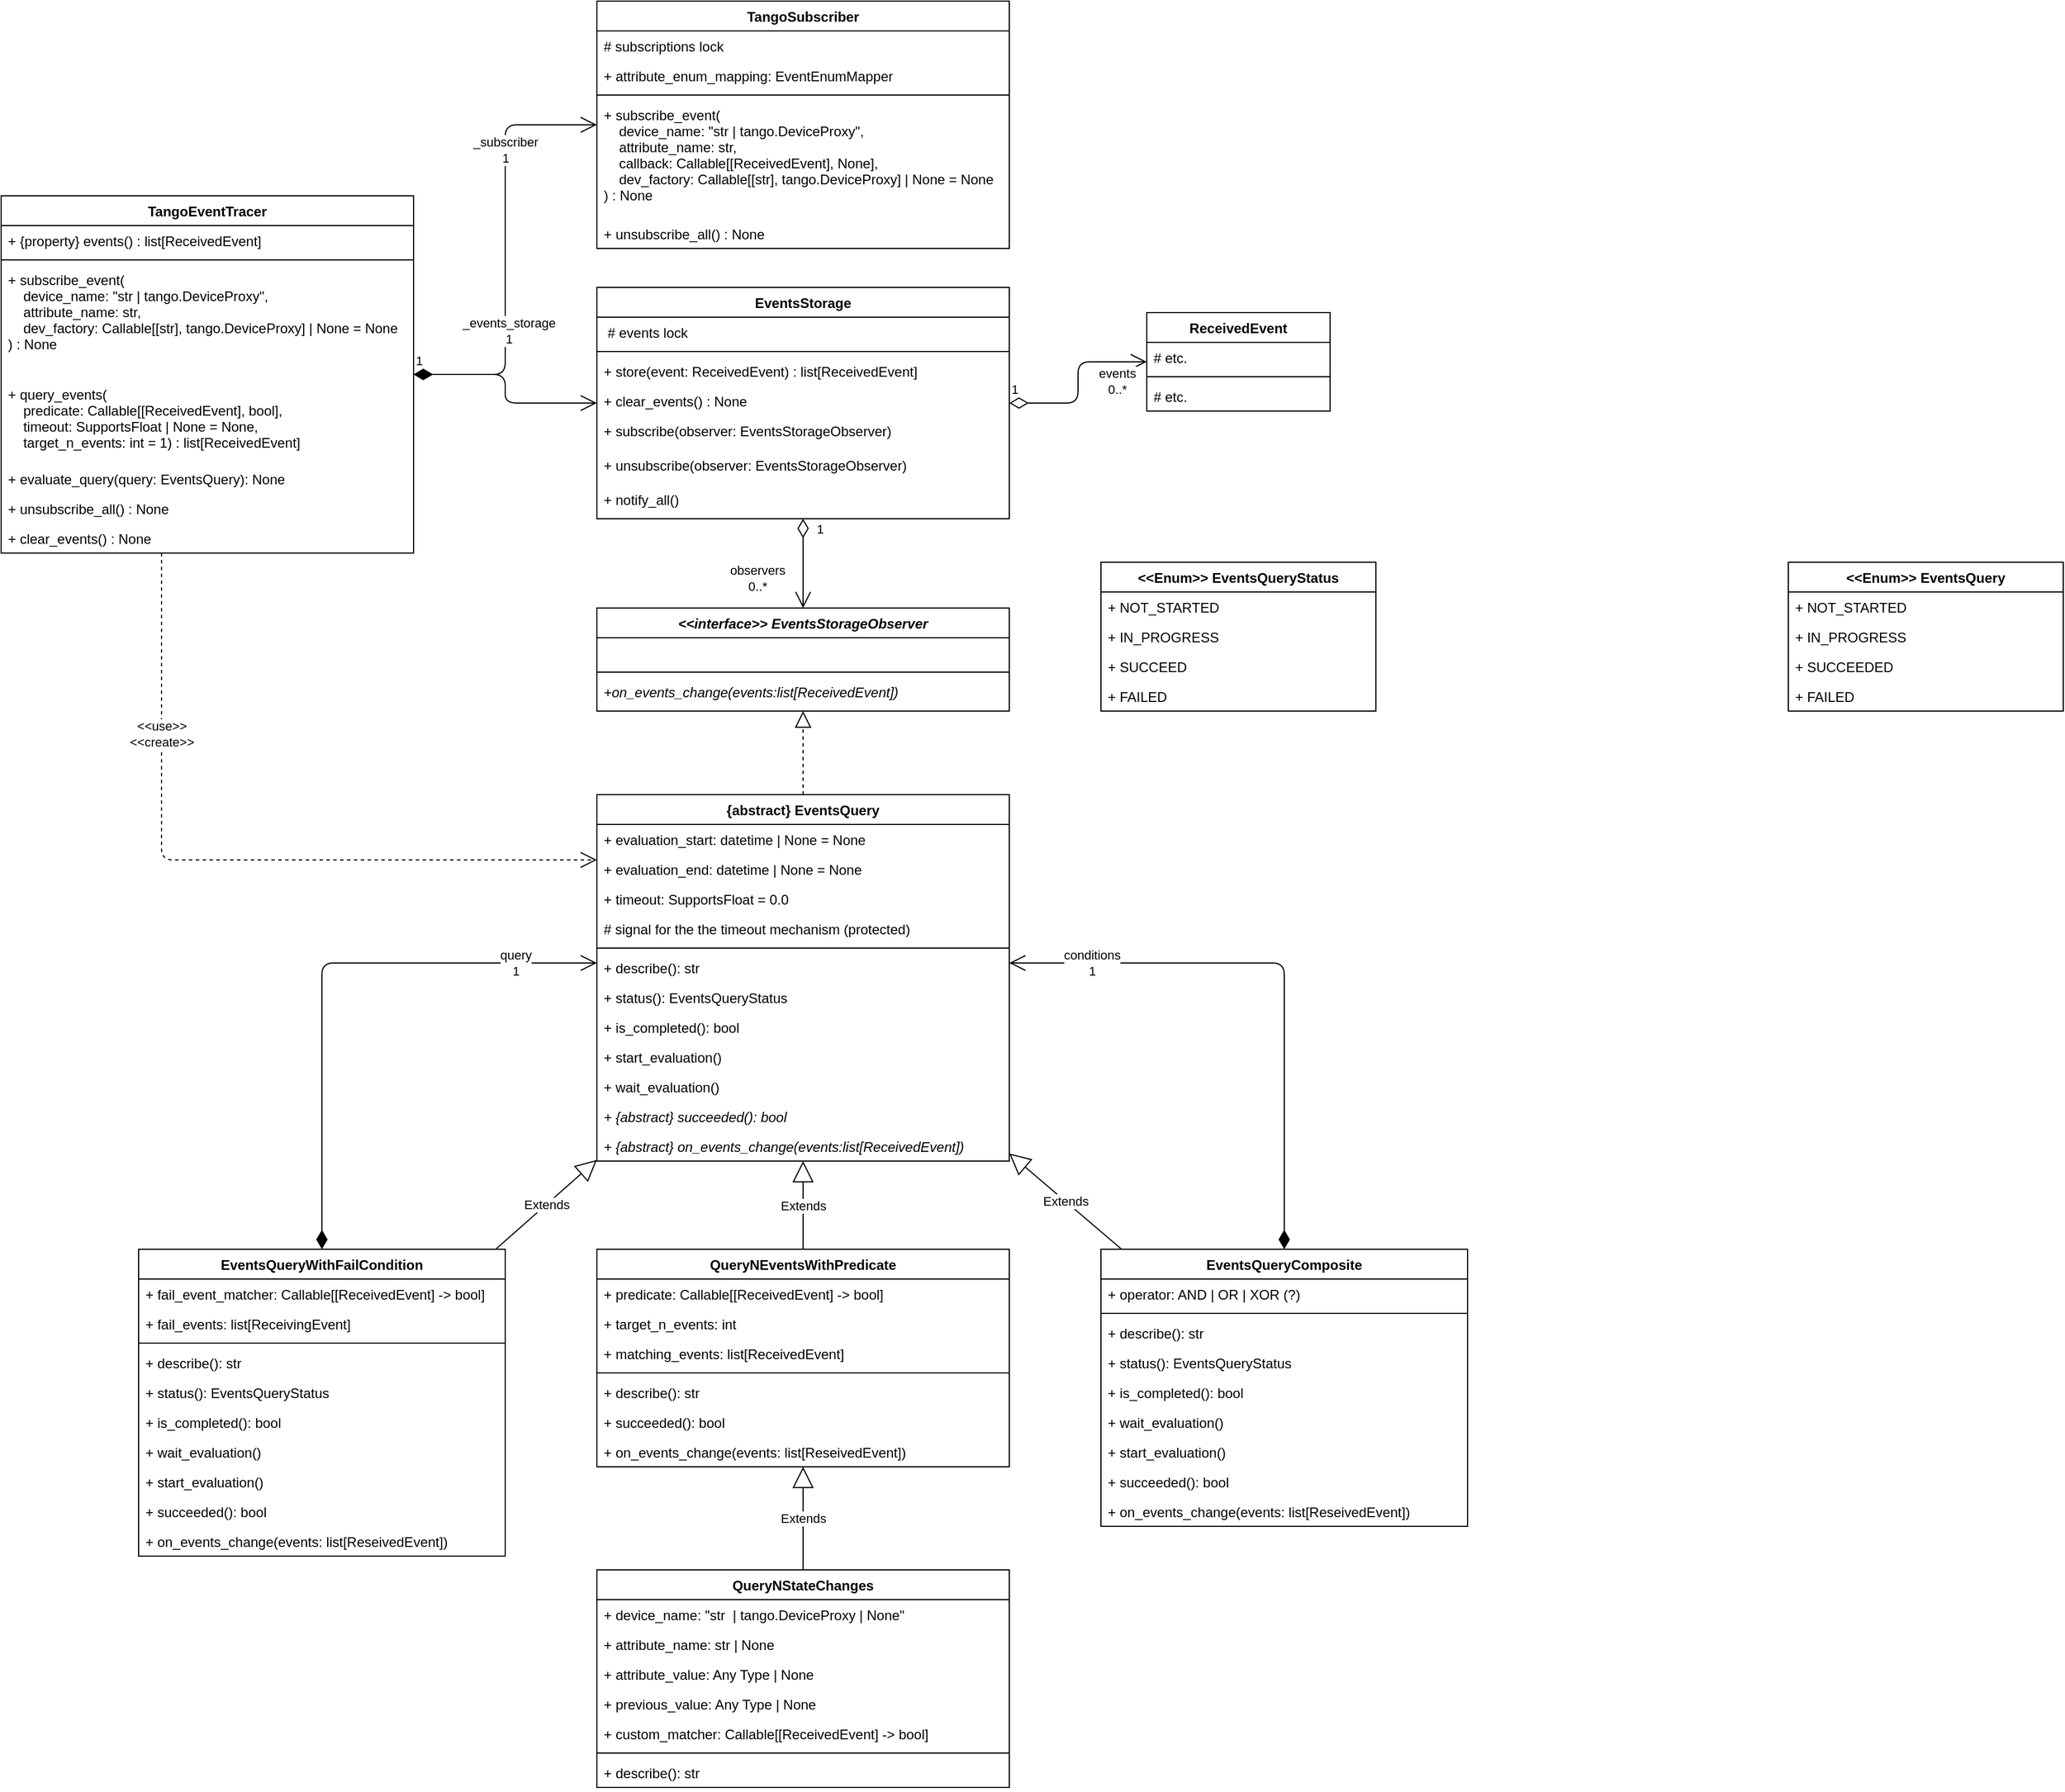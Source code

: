 <mxfile>
    <diagram id="-tlsUsrNYSEPifdIxLzE" name="Page-1">
        <mxGraphModel dx="1668" dy="815" grid="1" gridSize="10" guides="1" tooltips="1" connect="1" arrows="1" fold="1" page="1" pageScale="1" pageWidth="827" pageHeight="1169" math="0" shadow="0">
            <root>
                <mxCell id="0"/>
                <mxCell id="1" parent="0"/>
                <mxCell id="2" value="EventsStorage" style="swimlane;fontStyle=1;align=center;verticalAlign=top;childLayout=stackLayout;horizontal=1;startSize=26;horizontalStack=0;resizeParent=1;resizeParentMax=0;resizeLast=0;collapsible=1;marginBottom=0;" vertex="1" parent="1">
                    <mxGeometry x="40" y="360" width="360" height="202" as="geometry"/>
                </mxCell>
                <mxCell id="3" value=" # events lock" style="text;strokeColor=none;fillColor=none;align=left;verticalAlign=top;spacingLeft=4;spacingRight=4;overflow=hidden;rotatable=0;points=[[0,0.5],[1,0.5]];portConstraint=eastwest;" vertex="1" parent="2">
                    <mxGeometry y="26" width="360" height="26" as="geometry"/>
                </mxCell>
                <mxCell id="4" value="" style="line;strokeWidth=1;fillColor=none;align=left;verticalAlign=middle;spacingTop=-1;spacingLeft=3;spacingRight=3;rotatable=0;labelPosition=right;points=[];portConstraint=eastwest;strokeColor=inherit;" vertex="1" parent="2">
                    <mxGeometry y="52" width="360" height="8" as="geometry"/>
                </mxCell>
                <mxCell id="5" value="+ store(event: ReceivedEvent) : list[ReceivedEvent]" style="text;strokeColor=none;fillColor=none;align=left;verticalAlign=top;spacingLeft=4;spacingRight=4;overflow=hidden;rotatable=0;points=[[0,0.5],[1,0.5]];portConstraint=eastwest;" vertex="1" parent="2">
                    <mxGeometry y="60" width="360" height="26" as="geometry"/>
                </mxCell>
                <mxCell id="13" value="+ clear_events() : None" style="text;strokeColor=none;fillColor=none;align=left;verticalAlign=top;spacingLeft=4;spacingRight=4;overflow=hidden;rotatable=0;points=[[0,0.5],[1,0.5]];portConstraint=eastwest;" vertex="1" parent="2">
                    <mxGeometry y="86" width="360" height="26" as="geometry"/>
                </mxCell>
                <mxCell id="134" value="+ subscribe(observer: EventsStorageObserver)" style="text;strokeColor=none;fillColor=none;align=left;verticalAlign=top;spacingLeft=4;spacingRight=4;overflow=hidden;rotatable=0;points=[[0,0.5],[1,0.5]];portConstraint=eastwest;" vertex="1" parent="2">
                    <mxGeometry y="112" width="360" height="30" as="geometry"/>
                </mxCell>
                <mxCell id="136" value="+ unsubscribe(observer: EventsStorageObserver)" style="text;strokeColor=none;fillColor=none;align=left;verticalAlign=top;spacingLeft=4;spacingRight=4;overflow=hidden;rotatable=0;points=[[0,0.5],[1,0.5]];portConstraint=eastwest;" vertex="1" parent="2">
                    <mxGeometry y="142" width="360" height="30" as="geometry"/>
                </mxCell>
                <mxCell id="135" value="+ notify_all()" style="text;strokeColor=none;fillColor=none;align=left;verticalAlign=top;spacingLeft=4;spacingRight=4;overflow=hidden;rotatable=0;points=[[0,0.5],[1,0.5]];portConstraint=eastwest;" vertex="1" parent="2">
                    <mxGeometry y="172" width="360" height="30" as="geometry"/>
                </mxCell>
                <mxCell id="6" value="ReceivedEvent" style="swimlane;fontStyle=1;align=center;verticalAlign=top;childLayout=stackLayout;horizontal=1;startSize=26;horizontalStack=0;resizeParent=1;resizeParentMax=0;resizeLast=0;collapsible=1;marginBottom=0;" vertex="1" parent="1">
                    <mxGeometry x="520" y="382" width="160" height="86" as="geometry"/>
                </mxCell>
                <mxCell id="7" value="# etc." style="text;strokeColor=none;fillColor=none;align=left;verticalAlign=top;spacingLeft=4;spacingRight=4;overflow=hidden;rotatable=0;points=[[0,0.5],[1,0.5]];portConstraint=eastwest;" vertex="1" parent="6">
                    <mxGeometry y="26" width="160" height="26" as="geometry"/>
                </mxCell>
                <mxCell id="8" value="" style="line;strokeWidth=1;fillColor=none;align=left;verticalAlign=middle;spacingTop=-1;spacingLeft=3;spacingRight=3;rotatable=0;labelPosition=right;points=[];portConstraint=eastwest;strokeColor=inherit;" vertex="1" parent="6">
                    <mxGeometry y="52" width="160" height="8" as="geometry"/>
                </mxCell>
                <mxCell id="9" value="# etc." style="text;strokeColor=none;fillColor=none;align=left;verticalAlign=top;spacingLeft=4;spacingRight=4;overflow=hidden;rotatable=0;points=[[0,0.5],[1,0.5]];portConstraint=eastwest;" vertex="1" parent="6">
                    <mxGeometry y="60" width="160" height="26" as="geometry"/>
                </mxCell>
                <mxCell id="10" value="1" style="endArrow=open;html=1;endSize=12;startArrow=diamondThin;startSize=14;startFill=0;edgeStyle=orthogonalEdgeStyle;align=left;verticalAlign=bottom;" edge="1" parent="1" source="2" target="6">
                    <mxGeometry x="-1" y="3" relative="1" as="geometry">
                        <mxPoint x="310" y="380" as="sourcePoint"/>
                        <mxPoint x="470" y="380" as="targetPoint"/>
                    </mxGeometry>
                </mxCell>
                <mxCell id="11" value="events&lt;br&gt;0..*" style="edgeLabel;html=1;align=center;verticalAlign=middle;resizable=0;points=[];" vertex="1" connectable="0" parent="10">
                    <mxGeometry x="0.667" relative="1" as="geometry">
                        <mxPoint y="17" as="offset"/>
                    </mxGeometry>
                </mxCell>
                <mxCell id="14" value="TangoSubscriber" style="swimlane;fontStyle=1;align=center;verticalAlign=top;childLayout=stackLayout;horizontal=1;startSize=26;horizontalStack=0;resizeParent=1;resizeParentMax=0;resizeLast=0;collapsible=1;marginBottom=0;" vertex="1" parent="1">
                    <mxGeometry x="40" y="110" width="360" height="216" as="geometry"/>
                </mxCell>
                <mxCell id="15" value="# subscriptions lock" style="text;strokeColor=none;fillColor=none;align=left;verticalAlign=top;spacingLeft=4;spacingRight=4;overflow=hidden;rotatable=0;points=[[0,0.5],[1,0.5]];portConstraint=eastwest;" vertex="1" parent="14">
                    <mxGeometry y="26" width="360" height="26" as="geometry"/>
                </mxCell>
                <mxCell id="20" value="+ attribute_enum_mapping: EventEnumMapper" style="text;strokeColor=none;fillColor=none;align=left;verticalAlign=top;spacingLeft=4;spacingRight=4;overflow=hidden;rotatable=0;points=[[0,0.5],[1,0.5]];portConstraint=eastwest;" vertex="1" parent="14">
                    <mxGeometry y="52" width="360" height="26" as="geometry"/>
                </mxCell>
                <mxCell id="16" value="" style="line;strokeWidth=1;fillColor=none;align=left;verticalAlign=middle;spacingTop=-1;spacingLeft=3;spacingRight=3;rotatable=0;labelPosition=right;points=[];portConstraint=eastwest;strokeColor=inherit;" vertex="1" parent="14">
                    <mxGeometry y="78" width="360" height="8" as="geometry"/>
                </mxCell>
                <mxCell id="17" value="+ subscribe_event(&#10;    device_name: &quot;str | tango.DeviceProxy&quot;,&#10;    attribute_name: str, &#10;    callback: Callable[[ReceivedEvent], None], &#10;    dev_factory: Callable[[str], tango.DeviceProxy] | None = None&#10;) : None" style="text;strokeColor=none;fillColor=none;align=left;verticalAlign=top;spacingLeft=4;spacingRight=4;overflow=hidden;rotatable=0;points=[[0,0.5],[1,0.5]];portConstraint=eastwest;" vertex="1" parent="14">
                    <mxGeometry y="86" width="360" height="104" as="geometry"/>
                </mxCell>
                <mxCell id="18" value="+ unsubscribe_all() : None" style="text;strokeColor=none;fillColor=none;align=left;verticalAlign=top;spacingLeft=4;spacingRight=4;overflow=hidden;rotatable=0;points=[[0,0.5],[1,0.5]];portConstraint=eastwest;" vertex="1" parent="14">
                    <mxGeometry y="190" width="360" height="26" as="geometry"/>
                </mxCell>
                <mxCell id="21" value="TangoEventTracer" style="swimlane;fontStyle=1;align=center;verticalAlign=top;childLayout=stackLayout;horizontal=1;startSize=26;horizontalStack=0;resizeParent=1;resizeParentMax=0;resizeLast=0;collapsible=1;marginBottom=0;" vertex="1" parent="1">
                    <mxGeometry x="-480" y="280" width="360" height="312" as="geometry"/>
                </mxCell>
                <mxCell id="22" value="+ {property} events() : list[ReceivedEvent]" style="text;strokeColor=none;fillColor=none;align=left;verticalAlign=top;spacingLeft=4;spacingRight=4;overflow=hidden;rotatable=0;points=[[0,0.5],[1,0.5]];portConstraint=eastwest;" vertex="1" parent="21">
                    <mxGeometry y="26" width="360" height="26" as="geometry"/>
                </mxCell>
                <mxCell id="23" value="" style="line;strokeWidth=1;fillColor=none;align=left;verticalAlign=middle;spacingTop=-1;spacingLeft=3;spacingRight=3;rotatable=0;labelPosition=right;points=[];portConstraint=eastwest;strokeColor=inherit;" vertex="1" parent="21">
                    <mxGeometry y="52" width="360" height="8" as="geometry"/>
                </mxCell>
                <mxCell id="24" value="+ subscribe_event(&#10;    device_name: &quot;str | tango.DeviceProxy&quot;, &#10;    attribute_name: str,&#10;    dev_factory: Callable[[str], tango.DeviceProxy] | None = None&#10;) : None" style="text;strokeColor=none;fillColor=none;align=left;verticalAlign=top;spacingLeft=4;spacingRight=4;overflow=hidden;rotatable=0;points=[[0,0.5],[1,0.5]];portConstraint=eastwest;" vertex="1" parent="21">
                    <mxGeometry y="60" width="360" height="100" as="geometry"/>
                </mxCell>
                <mxCell id="33" value="+ query_events(&#10;    predicate: Callable[[ReceivedEvent], bool],&#10;    timeout: SupportsFloat | None = None,&#10;    target_n_events: int = 1) : list[ReceivedEvent]" style="text;strokeColor=none;fillColor=none;align=left;verticalAlign=top;spacingLeft=4;spacingRight=4;overflow=hidden;rotatable=0;points=[[0,0.5],[1,0.5]];portConstraint=eastwest;" vertex="1" parent="21">
                    <mxGeometry y="160" width="360" height="74" as="geometry"/>
                </mxCell>
                <mxCell id="35" value="+ evaluate_query(query: EventsQuery): None" style="text;strokeColor=none;fillColor=none;align=left;verticalAlign=top;spacingLeft=4;spacingRight=4;overflow=hidden;rotatable=0;points=[[0,0.5],[1,0.5]];portConstraint=eastwest;" vertex="1" parent="21">
                    <mxGeometry y="234" width="360" height="26" as="geometry"/>
                </mxCell>
                <mxCell id="32" value="+ unsubscribe_all() : None" style="text;strokeColor=none;fillColor=none;align=left;verticalAlign=top;spacingLeft=4;spacingRight=4;overflow=hidden;rotatable=0;points=[[0,0.5],[1,0.5]];portConstraint=eastwest;" vertex="1" parent="21">
                    <mxGeometry y="260" width="360" height="26" as="geometry"/>
                </mxCell>
                <mxCell id="34" value="+ clear_events() : None" style="text;strokeColor=none;fillColor=none;align=left;verticalAlign=top;spacingLeft=4;spacingRight=4;overflow=hidden;rotatable=0;points=[[0,0.5],[1,0.5]];portConstraint=eastwest;" vertex="1" parent="21">
                    <mxGeometry y="286" width="360" height="26" as="geometry"/>
                </mxCell>
                <mxCell id="28" value="1" style="endArrow=open;html=1;endSize=12;startArrow=diamondThin;startSize=14;startFill=1;edgeStyle=orthogonalEdgeStyle;align=left;verticalAlign=bottom;" edge="1" parent="1" source="21" target="14">
                    <mxGeometry x="-1" y="3" relative="1" as="geometry">
                        <mxPoint x="-70" y="390" as="sourcePoint"/>
                        <mxPoint x="90" y="390" as="targetPoint"/>
                    </mxGeometry>
                </mxCell>
                <mxCell id="30" value="_subscriber&lt;br&gt;1" style="edgeLabel;html=1;align=center;verticalAlign=middle;resizable=0;points=[];" vertex="1" connectable="0" parent="28">
                    <mxGeometry x="0.815" y="-4" relative="1" as="geometry">
                        <mxPoint x="-45" y="18" as="offset"/>
                    </mxGeometry>
                </mxCell>
                <mxCell id="29" value="1" style="endArrow=open;html=1;endSize=12;startArrow=diamondThin;startSize=14;startFill=1;edgeStyle=orthogonalEdgeStyle;align=left;verticalAlign=bottom;" edge="1" parent="1" source="21" target="2">
                    <mxGeometry x="-1" y="3" relative="1" as="geometry">
                        <mxPoint x="-110" y="333.0" as="sourcePoint"/>
                        <mxPoint x="50" y="228.043" as="targetPoint"/>
                    </mxGeometry>
                </mxCell>
                <mxCell id="31" value="_events_storage&lt;br&gt;1" style="edgeLabel;html=1;align=center;verticalAlign=middle;resizable=0;points=[];" vertex="1" connectable="0" parent="1">
                    <mxGeometry x="-9.997" y="250.043" as="geometry">
                        <mxPoint x="-27" y="148" as="offset"/>
                    </mxGeometry>
                </mxCell>
                <mxCell id="36" value="{abstract} EventsQuery" style="swimlane;fontStyle=1;align=center;verticalAlign=top;childLayout=stackLayout;horizontal=1;startSize=26;horizontalStack=0;resizeParent=1;resizeParentMax=0;resizeLast=0;collapsible=1;marginBottom=0;" vertex="1" parent="1">
                    <mxGeometry x="40" y="803" width="360" height="320" as="geometry"/>
                </mxCell>
                <mxCell id="78" value="+ evaluation_start: datetime | None = None" style="text;strokeColor=none;fillColor=none;align=left;verticalAlign=top;spacingLeft=4;spacingRight=4;overflow=hidden;rotatable=0;points=[[0,0.5],[1,0.5]];portConstraint=eastwest;" vertex="1" parent="36">
                    <mxGeometry y="26" width="360" height="26" as="geometry"/>
                </mxCell>
                <mxCell id="79" value="+ evaluation_end: datetime | None = None" style="text;strokeColor=none;fillColor=none;align=left;verticalAlign=top;spacingLeft=4;spacingRight=4;overflow=hidden;rotatable=0;points=[[0,0.5],[1,0.5]];portConstraint=eastwest;" vertex="1" parent="36">
                    <mxGeometry y="52" width="360" height="26" as="geometry"/>
                </mxCell>
                <mxCell id="80" value="+ timeout: SupportsFloat = 0.0" style="text;strokeColor=none;fillColor=none;align=left;verticalAlign=top;spacingLeft=4;spacingRight=4;overflow=hidden;rotatable=0;points=[[0,0.5],[1,0.5]];portConstraint=eastwest;" vertex="1" parent="36">
                    <mxGeometry y="78" width="360" height="26" as="geometry"/>
                </mxCell>
                <mxCell id="122" value="# signal for the the timeout mechanism (protected) " style="text;strokeColor=none;fillColor=none;align=left;verticalAlign=top;spacingLeft=4;spacingRight=4;overflow=hidden;rotatable=0;points=[[0,0.5],[1,0.5]];portConstraint=eastwest;" vertex="1" parent="36">
                    <mxGeometry y="104" width="360" height="26" as="geometry"/>
                </mxCell>
                <mxCell id="38" value="" style="line;strokeWidth=1;fillColor=none;align=left;verticalAlign=middle;spacingTop=-1;spacingLeft=3;spacingRight=3;rotatable=0;labelPosition=right;points=[];portConstraint=eastwest;strokeColor=inherit;" vertex="1" parent="36">
                    <mxGeometry y="130" width="360" height="8" as="geometry"/>
                </mxCell>
                <mxCell id="41" value="+ describe(): str" style="text;strokeColor=none;fillColor=none;align=left;verticalAlign=top;spacingLeft=4;spacingRight=4;overflow=hidden;rotatable=0;points=[[0,0.5],[1,0.5]];portConstraint=eastwest;fontStyle=0" vertex="1" parent="36">
                    <mxGeometry y="138" width="360" height="26" as="geometry"/>
                </mxCell>
                <mxCell id="45" value="+ status(): EventsQueryStatus" style="text;strokeColor=none;fillColor=none;align=left;verticalAlign=top;spacingLeft=4;spacingRight=4;overflow=hidden;rotatable=0;points=[[0,0.5],[1,0.5]];portConstraint=eastwest;fontStyle=0" vertex="1" parent="36">
                    <mxGeometry y="164" width="360" height="26" as="geometry"/>
                </mxCell>
                <mxCell id="124" value="+ is_completed(): bool" style="text;strokeColor=none;fillColor=none;align=left;verticalAlign=top;spacingLeft=4;spacingRight=4;overflow=hidden;rotatable=0;points=[[0,0.5],[1,0.5]];portConstraint=eastwest;fontStyle=0" vertex="1" parent="36">
                    <mxGeometry y="190" width="360" height="26" as="geometry"/>
                </mxCell>
                <mxCell id="51" value="+ start_evaluation()" style="text;strokeColor=none;fillColor=none;align=left;verticalAlign=top;spacingLeft=4;spacingRight=4;overflow=hidden;rotatable=0;points=[[0,0.5],[1,0.5]];portConstraint=eastwest;fontStyle=0" vertex="1" parent="36">
                    <mxGeometry y="216" width="360" height="26" as="geometry"/>
                </mxCell>
                <mxCell id="121" value="+ wait_evaluation()" style="text;strokeColor=none;fillColor=none;align=left;verticalAlign=top;spacingLeft=4;spacingRight=4;overflow=hidden;rotatable=0;points=[[0,0.5],[1,0.5]];portConstraint=eastwest;fontStyle=0" vertex="1" parent="36">
                    <mxGeometry y="242" width="360" height="26" as="geometry"/>
                </mxCell>
                <mxCell id="39" value="+ {abstract} succeeded(): bool" style="text;strokeColor=none;fillColor=none;align=left;verticalAlign=top;spacingLeft=4;spacingRight=4;overflow=hidden;rotatable=0;points=[[0,0.5],[1,0.5]];portConstraint=eastwest;fontStyle=2" vertex="1" parent="36">
                    <mxGeometry y="268" width="360" height="26" as="geometry"/>
                </mxCell>
                <mxCell id="156" value="+ {abstract} on_events_change(events:list[ReceivedEvent])" style="text;strokeColor=none;fillColor=none;align=left;verticalAlign=top;spacingLeft=4;spacingRight=4;overflow=hidden;rotatable=0;points=[[0,0.5],[1,0.5]];portConstraint=eastwest;fontStyle=2" vertex="1" parent="36">
                    <mxGeometry y="294" width="360" height="26" as="geometry"/>
                </mxCell>
                <mxCell id="52" value="&lt;&lt;Enum&gt;&gt; EventsQuery" style="swimlane;fontStyle=1;align=center;verticalAlign=top;childLayout=stackLayout;horizontal=1;startSize=26;horizontalStack=0;resizeParent=1;resizeParentMax=0;resizeLast=0;collapsible=1;marginBottom=0;" vertex="1" parent="1">
                    <mxGeometry x="1080" y="600" width="240" height="130" as="geometry"/>
                </mxCell>
                <mxCell id="56" value="+ NOT_STARTED" style="text;strokeColor=none;fillColor=none;align=left;verticalAlign=top;spacingLeft=4;spacingRight=4;overflow=hidden;rotatable=0;points=[[0,0.5],[1,0.5]];portConstraint=eastwest;" vertex="1" parent="52">
                    <mxGeometry y="26" width="240" height="26" as="geometry"/>
                </mxCell>
                <mxCell id="53" value="+ IN_PROGRESS" style="text;strokeColor=none;fillColor=none;align=left;verticalAlign=top;spacingLeft=4;spacingRight=4;overflow=hidden;rotatable=0;points=[[0,0.5],[1,0.5]];portConstraint=eastwest;" vertex="1" parent="52">
                    <mxGeometry y="52" width="240" height="26" as="geometry"/>
                </mxCell>
                <mxCell id="57" value="+ SUCCEEDED" style="text;strokeColor=none;fillColor=none;align=left;verticalAlign=top;spacingLeft=4;spacingRight=4;overflow=hidden;rotatable=0;points=[[0,0.5],[1,0.5]];portConstraint=eastwest;" vertex="1" parent="52">
                    <mxGeometry y="78" width="240" height="26" as="geometry"/>
                </mxCell>
                <mxCell id="58" value="+ FAILED" style="text;strokeColor=none;fillColor=none;align=left;verticalAlign=top;spacingLeft=4;spacingRight=4;overflow=hidden;rotatable=0;points=[[0,0.5],[1,0.5]];portConstraint=eastwest;" vertex="1" parent="52">
                    <mxGeometry y="104" width="240" height="26" as="geometry"/>
                </mxCell>
                <mxCell id="62" value="EventsQueryWithFailCondition" style="swimlane;fontStyle=1;align=center;verticalAlign=top;childLayout=stackLayout;horizontal=1;startSize=26;horizontalStack=0;resizeParent=1;resizeParentMax=0;resizeLast=0;collapsible=1;marginBottom=0;" vertex="1" parent="1">
                    <mxGeometry x="-360" y="1200" width="320" height="268" as="geometry"/>
                </mxCell>
                <mxCell id="63" value="+ fail_event_matcher: Callable[[ReceivedEvent] -&gt; bool]" style="text;strokeColor=none;fillColor=none;align=left;verticalAlign=top;spacingLeft=4;spacingRight=4;overflow=hidden;rotatable=0;points=[[0,0.5],[1,0.5]];portConstraint=eastwest;" vertex="1" parent="62">
                    <mxGeometry y="26" width="320" height="26" as="geometry"/>
                </mxCell>
                <mxCell id="93" value="+ fail_events: list[ReceivingEvent]" style="text;strokeColor=none;fillColor=none;align=left;verticalAlign=top;spacingLeft=4;spacingRight=4;overflow=hidden;rotatable=0;points=[[0,0.5],[1,0.5]];portConstraint=eastwest;" vertex="1" parent="62">
                    <mxGeometry y="52" width="320" height="26" as="geometry"/>
                </mxCell>
                <mxCell id="67" value="" style="line;strokeWidth=1;fillColor=none;align=left;verticalAlign=middle;spacingTop=-1;spacingLeft=3;spacingRight=3;rotatable=0;labelPosition=right;points=[];portConstraint=eastwest;strokeColor=inherit;" vertex="1" parent="62">
                    <mxGeometry y="78" width="320" height="8" as="geometry"/>
                </mxCell>
                <mxCell id="175" value="+ describe(): str" style="text;strokeColor=none;fillColor=none;align=left;verticalAlign=top;spacingLeft=4;spacingRight=4;overflow=hidden;rotatable=0;points=[[0,0.5],[1,0.5]];portConstraint=eastwest;fontStyle=0" vertex="1" parent="62">
                    <mxGeometry y="86" width="320" height="26" as="geometry"/>
                </mxCell>
                <mxCell id="176" value="+ status(): EventsQueryStatus" style="text;strokeColor=none;fillColor=none;align=left;verticalAlign=top;spacingLeft=4;spacingRight=4;overflow=hidden;rotatable=0;points=[[0,0.5],[1,0.5]];portConstraint=eastwest;fontStyle=0" vertex="1" parent="62">
                    <mxGeometry y="112" width="320" height="26" as="geometry"/>
                </mxCell>
                <mxCell id="177" value="+ is_completed(): bool" style="text;strokeColor=none;fillColor=none;align=left;verticalAlign=top;spacingLeft=4;spacingRight=4;overflow=hidden;rotatable=0;points=[[0,0.5],[1,0.5]];portConstraint=eastwest;fontStyle=0" vertex="1" parent="62">
                    <mxGeometry y="138" width="320" height="26" as="geometry"/>
                </mxCell>
                <mxCell id="179" value="+ wait_evaluation()" style="text;strokeColor=none;fillColor=none;align=left;verticalAlign=top;spacingLeft=4;spacingRight=4;overflow=hidden;rotatable=0;points=[[0,0.5],[1,0.5]];portConstraint=eastwest;fontStyle=0" vertex="1" parent="62">
                    <mxGeometry y="164" width="320" height="26" as="geometry"/>
                </mxCell>
                <mxCell id="178" value="+ start_evaluation()" style="text;strokeColor=none;fillColor=none;align=left;verticalAlign=top;spacingLeft=4;spacingRight=4;overflow=hidden;rotatable=0;points=[[0,0.5],[1,0.5]];portConstraint=eastwest;fontStyle=0" vertex="1" parent="62">
                    <mxGeometry y="190" width="320" height="26" as="geometry"/>
                </mxCell>
                <mxCell id="173" value="+ succeeded(): bool" style="text;strokeColor=none;fillColor=none;align=left;verticalAlign=top;spacingLeft=4;spacingRight=4;overflow=hidden;rotatable=0;points=[[0,0.5],[1,0.5]];portConstraint=eastwest;fontStyle=0" vertex="1" parent="62">
                    <mxGeometry y="216" width="320" height="26" as="geometry"/>
                </mxCell>
                <mxCell id="174" value="+ on_events_change(events: list[ReseivedEvent])" style="text;strokeColor=none;fillColor=none;align=left;verticalAlign=top;spacingLeft=4;spacingRight=4;overflow=hidden;rotatable=0;points=[[0,0.5],[1,0.5]];portConstraint=eastwest;fontStyle=0" vertex="1" parent="62">
                    <mxGeometry y="242" width="320" height="26" as="geometry"/>
                </mxCell>
                <mxCell id="77" value="QueryNEventsWithPredicate" style="swimlane;fontStyle=1;align=center;verticalAlign=top;childLayout=stackLayout;horizontal=1;startSize=26;horizontalStack=0;resizeParent=1;resizeParentMax=0;resizeLast=0;collapsible=1;marginBottom=0;" vertex="1" parent="1">
                    <mxGeometry x="40" y="1200" width="360" height="190" as="geometry"/>
                </mxCell>
                <mxCell id="81" value="+ predicate: Callable[[ReceivedEvent] -&gt; bool]" style="text;strokeColor=none;fillColor=none;align=left;verticalAlign=top;spacingLeft=4;spacingRight=4;overflow=hidden;rotatable=0;points=[[0,0.5],[1,0.5]];portConstraint=eastwest;" vertex="1" parent="77">
                    <mxGeometry y="26" width="360" height="26" as="geometry"/>
                </mxCell>
                <mxCell id="169" value="+ target_n_events: int" style="text;strokeColor=none;fillColor=none;align=left;verticalAlign=top;spacingLeft=4;spacingRight=4;overflow=hidden;rotatable=0;points=[[0,0.5],[1,0.5]];portConstraint=eastwest;" vertex="1" parent="77">
                    <mxGeometry y="52" width="360" height="26" as="geometry"/>
                </mxCell>
                <mxCell id="157" value="+ matching_events: list[ReceivedEvent]" style="text;strokeColor=none;fillColor=none;align=left;verticalAlign=top;spacingLeft=4;spacingRight=4;overflow=hidden;rotatable=0;points=[[0,0.5],[1,0.5]];portConstraint=eastwest;" vertex="1" parent="77">
                    <mxGeometry y="78" width="360" height="26" as="geometry"/>
                </mxCell>
                <mxCell id="82" value="" style="line;strokeWidth=1;fillColor=none;align=left;verticalAlign=middle;spacingTop=-1;spacingLeft=3;spacingRight=3;rotatable=0;labelPosition=right;points=[];portConstraint=eastwest;strokeColor=inherit;" vertex="1" parent="77">
                    <mxGeometry y="104" width="360" height="8" as="geometry"/>
                </mxCell>
                <mxCell id="87" value="+ describe(): str" style="text;strokeColor=none;fillColor=none;align=left;verticalAlign=top;spacingLeft=4;spacingRight=4;overflow=hidden;rotatable=0;points=[[0,0.5],[1,0.5]];portConstraint=eastwest;fontStyle=0" vertex="1" parent="77">
                    <mxGeometry y="112" width="360" height="26" as="geometry"/>
                </mxCell>
                <mxCell id="88" value="+ succeeded(): bool" style="text;strokeColor=none;fillColor=none;align=left;verticalAlign=top;spacingLeft=4;spacingRight=4;overflow=hidden;rotatable=0;points=[[0,0.5],[1,0.5]];portConstraint=eastwest;fontStyle=0" vertex="1" parent="77">
                    <mxGeometry y="138" width="360" height="26" as="geometry"/>
                </mxCell>
                <mxCell id="90" value="+ on_events_change(events: list[ReseivedEvent])" style="text;strokeColor=none;fillColor=none;align=left;verticalAlign=top;spacingLeft=4;spacingRight=4;overflow=hidden;rotatable=0;points=[[0,0.5],[1,0.5]];portConstraint=eastwest;fontStyle=0" vertex="1" parent="77">
                    <mxGeometry y="164" width="360" height="26" as="geometry"/>
                </mxCell>
                <mxCell id="97" value="" style="endArrow=open;html=1;endSize=12;startArrow=diamondThin;startSize=14;startFill=1;edgeStyle=orthogonalEdgeStyle;align=left;verticalAlign=bottom;" edge="1" parent="1" source="62" target="36">
                    <mxGeometry x="-1" y="3" relative="1" as="geometry">
                        <mxPoint x="-270" y="1060" as="sourcePoint"/>
                        <mxPoint x="-110" y="1060" as="targetPoint"/>
                        <Array as="points">
                            <mxPoint x="-200" y="950"/>
                        </Array>
                    </mxGeometry>
                </mxCell>
                <mxCell id="98" value="query&lt;br&gt;1" style="edgeLabel;html=1;align=center;verticalAlign=middle;resizable=0;points=[];" vertex="1" connectable="0" parent="97">
                    <mxGeometry x="0.709" relative="1" as="geometry">
                        <mxPoint as="offset"/>
                    </mxGeometry>
                </mxCell>
                <mxCell id="125" value="&lt;&lt;Enum&gt;&gt; EventsQueryStatus" style="swimlane;fontStyle=1;align=center;verticalAlign=top;childLayout=stackLayout;horizontal=1;startSize=26;horizontalStack=0;resizeParent=1;resizeParentMax=0;resizeLast=0;collapsible=1;marginBottom=0;" vertex="1" parent="1">
                    <mxGeometry x="480" y="600" width="240" height="130" as="geometry"/>
                </mxCell>
                <mxCell id="128" value="+ NOT_STARTED" style="text;strokeColor=none;fillColor=none;align=left;verticalAlign=top;spacingLeft=4;spacingRight=4;overflow=hidden;rotatable=0;points=[[0,0.5],[1,0.5]];portConstraint=eastwest;fontStyle=0" vertex="1" parent="125">
                    <mxGeometry y="26" width="240" height="26" as="geometry"/>
                </mxCell>
                <mxCell id="131" value="+ IN_PROGRESS" style="text;strokeColor=none;fillColor=none;align=left;verticalAlign=top;spacingLeft=4;spacingRight=4;overflow=hidden;rotatable=0;points=[[0,0.5],[1,0.5]];portConstraint=eastwest;fontStyle=0" vertex="1" parent="125">
                    <mxGeometry y="52" width="240" height="26" as="geometry"/>
                </mxCell>
                <mxCell id="132" value="+ SUCCEED" style="text;strokeColor=none;fillColor=none;align=left;verticalAlign=top;spacingLeft=4;spacingRight=4;overflow=hidden;rotatable=0;points=[[0,0.5],[1,0.5]];portConstraint=eastwest;fontStyle=0" vertex="1" parent="125">
                    <mxGeometry y="78" width="240" height="26" as="geometry"/>
                </mxCell>
                <mxCell id="133" value="+ FAILED" style="text;strokeColor=none;fillColor=none;align=left;verticalAlign=top;spacingLeft=4;spacingRight=4;overflow=hidden;rotatable=0;points=[[0,0.5],[1,0.5]];portConstraint=eastwest;fontStyle=0" vertex="1" parent="125">
                    <mxGeometry y="104" width="240" height="26" as="geometry"/>
                </mxCell>
                <mxCell id="146" value="&lt;&lt;interface&gt;&gt; EventsStorageObserver" style="swimlane;fontStyle=3;align=center;verticalAlign=top;childLayout=stackLayout;horizontal=1;startSize=26;horizontalStack=0;resizeParent=1;resizeParentMax=0;resizeLast=0;collapsible=1;marginBottom=0;" vertex="1" parent="1">
                    <mxGeometry x="40" y="640" width="360" height="90" as="geometry"/>
                </mxCell>
                <mxCell id="147" value=" " style="text;strokeColor=none;fillColor=none;align=left;verticalAlign=top;spacingLeft=4;spacingRight=4;overflow=hidden;rotatable=0;points=[[0,0.5],[1,0.5]];portConstraint=eastwest;" vertex="1" parent="146">
                    <mxGeometry y="26" width="360" height="26" as="geometry"/>
                </mxCell>
                <mxCell id="148" value="" style="line;strokeWidth=1;fillColor=none;align=left;verticalAlign=middle;spacingTop=-1;spacingLeft=3;spacingRight=3;rotatable=0;labelPosition=right;points=[];portConstraint=eastwest;strokeColor=inherit;" vertex="1" parent="146">
                    <mxGeometry y="52" width="360" height="8" as="geometry"/>
                </mxCell>
                <mxCell id="149" value="+on_events_change(events:list[ReceivedEvent])" style="text;strokeColor=none;fillColor=none;align=left;verticalAlign=top;spacingLeft=4;spacingRight=4;overflow=hidden;rotatable=0;points=[[0,0.5],[1,0.5]];portConstraint=eastwest;fontStyle=2" vertex="1" parent="146">
                    <mxGeometry y="60" width="360" height="30" as="geometry"/>
                </mxCell>
                <mxCell id="158" value="QueryNStateChanges" style="swimlane;fontStyle=1;align=center;verticalAlign=top;childLayout=stackLayout;horizontal=1;startSize=26;horizontalStack=0;resizeParent=1;resizeParentMax=0;resizeLast=0;collapsible=1;marginBottom=0;" vertex="1" parent="1">
                    <mxGeometry x="40" y="1480" width="360" height="190" as="geometry"/>
                </mxCell>
                <mxCell id="159" value="+ device_name: &quot;str  | tango.DeviceProxy | None&quot; " style="text;strokeColor=none;fillColor=none;align=left;verticalAlign=top;spacingLeft=4;spacingRight=4;overflow=hidden;rotatable=0;points=[[0,0.5],[1,0.5]];portConstraint=eastwest;" vertex="1" parent="158">
                    <mxGeometry y="26" width="360" height="26" as="geometry"/>
                </mxCell>
                <mxCell id="165" value="+ attribute_name: str | None" style="text;strokeColor=none;fillColor=none;align=left;verticalAlign=top;spacingLeft=4;spacingRight=4;overflow=hidden;rotatable=0;points=[[0,0.5],[1,0.5]];portConstraint=eastwest;" vertex="1" parent="158">
                    <mxGeometry y="52" width="360" height="26" as="geometry"/>
                </mxCell>
                <mxCell id="166" value="+ attribute_value: Any Type | None" style="text;strokeColor=none;fillColor=none;align=left;verticalAlign=top;spacingLeft=4;spacingRight=4;overflow=hidden;rotatable=0;points=[[0,0.5],[1,0.5]];portConstraint=eastwest;" vertex="1" parent="158">
                    <mxGeometry y="78" width="360" height="26" as="geometry"/>
                </mxCell>
                <mxCell id="160" value="+ previous_value: Any Type | None" style="text;strokeColor=none;fillColor=none;align=left;verticalAlign=top;spacingLeft=4;spacingRight=4;overflow=hidden;rotatable=0;points=[[0,0.5],[1,0.5]];portConstraint=eastwest;" vertex="1" parent="158">
                    <mxGeometry y="104" width="360" height="26" as="geometry"/>
                </mxCell>
                <mxCell id="168" value="+ custom_matcher: Callable[[ReceivedEvent] -&gt; bool]" style="text;strokeColor=none;fillColor=none;align=left;verticalAlign=top;spacingLeft=4;spacingRight=4;overflow=hidden;rotatable=0;points=[[0,0.5],[1,0.5]];portConstraint=eastwest;" vertex="1" parent="158">
                    <mxGeometry y="130" width="360" height="26" as="geometry"/>
                </mxCell>
                <mxCell id="161" value="" style="line;strokeWidth=1;fillColor=none;align=left;verticalAlign=middle;spacingTop=-1;spacingLeft=3;spacingRight=3;rotatable=0;labelPosition=right;points=[];portConstraint=eastwest;strokeColor=inherit;" vertex="1" parent="158">
                    <mxGeometry y="156" width="360" height="8" as="geometry"/>
                </mxCell>
                <mxCell id="162" value="+ describe(): str" style="text;strokeColor=none;fillColor=none;align=left;verticalAlign=top;spacingLeft=4;spacingRight=4;overflow=hidden;rotatable=0;points=[[0,0.5],[1,0.5]];portConstraint=eastwest;fontStyle=0" vertex="1" parent="158">
                    <mxGeometry y="164" width="360" height="26" as="geometry"/>
                </mxCell>
                <mxCell id="170" value="Extends" style="endArrow=block;endSize=16;endFill=0;html=1;" edge="1" parent="1" source="77" target="36">
                    <mxGeometry width="160" relative="1" as="geometry">
                        <mxPoint x="100" y="1290" as="sourcePoint"/>
                        <mxPoint x="260" y="1290" as="targetPoint"/>
                    </mxGeometry>
                </mxCell>
                <mxCell id="171" value="Extends" style="endArrow=block;endSize=16;endFill=0;html=1;" edge="1" parent="1" source="158" target="77">
                    <mxGeometry width="160" relative="1" as="geometry">
                        <mxPoint x="460" y="1417" as="sourcePoint"/>
                        <mxPoint x="460" y="1320" as="targetPoint"/>
                    </mxGeometry>
                </mxCell>
                <mxCell id="172" value="Extends" style="endArrow=block;endSize=16;endFill=0;html=1;" edge="1" parent="1" source="62" target="36">
                    <mxGeometry width="160" relative="1" as="geometry">
                        <mxPoint y="1287" as="sourcePoint"/>
                        <mxPoint y="1190" as="targetPoint"/>
                    </mxGeometry>
                </mxCell>
                <mxCell id="180" value="EventsQueryComposite" style="swimlane;fontStyle=1;align=center;verticalAlign=top;childLayout=stackLayout;horizontal=1;startSize=26;horizontalStack=0;resizeParent=1;resizeParentMax=0;resizeLast=0;collapsible=1;marginBottom=0;" vertex="1" parent="1">
                    <mxGeometry x="480" y="1200" width="320" height="242" as="geometry"/>
                </mxCell>
                <mxCell id="181" value="+ operator: AND | OR | XOR (?)" style="text;strokeColor=none;fillColor=none;align=left;verticalAlign=top;spacingLeft=4;spacingRight=4;overflow=hidden;rotatable=0;points=[[0,0.5],[1,0.5]];portConstraint=eastwest;" vertex="1" parent="180">
                    <mxGeometry y="26" width="320" height="26" as="geometry"/>
                </mxCell>
                <mxCell id="183" value="" style="line;strokeWidth=1;fillColor=none;align=left;verticalAlign=middle;spacingTop=-1;spacingLeft=3;spacingRight=3;rotatable=0;labelPosition=right;points=[];portConstraint=eastwest;strokeColor=inherit;" vertex="1" parent="180">
                    <mxGeometry y="52" width="320" height="8" as="geometry"/>
                </mxCell>
                <mxCell id="184" value="+ describe(): str" style="text;strokeColor=none;fillColor=none;align=left;verticalAlign=top;spacingLeft=4;spacingRight=4;overflow=hidden;rotatable=0;points=[[0,0.5],[1,0.5]];portConstraint=eastwest;fontStyle=0" vertex="1" parent="180">
                    <mxGeometry y="60" width="320" height="26" as="geometry"/>
                </mxCell>
                <mxCell id="185" value="+ status(): EventsQueryStatus" style="text;strokeColor=none;fillColor=none;align=left;verticalAlign=top;spacingLeft=4;spacingRight=4;overflow=hidden;rotatable=0;points=[[0,0.5],[1,0.5]];portConstraint=eastwest;fontStyle=0" vertex="1" parent="180">
                    <mxGeometry y="86" width="320" height="26" as="geometry"/>
                </mxCell>
                <mxCell id="186" value="+ is_completed(): bool" style="text;strokeColor=none;fillColor=none;align=left;verticalAlign=top;spacingLeft=4;spacingRight=4;overflow=hidden;rotatable=0;points=[[0,0.5],[1,0.5]];portConstraint=eastwest;fontStyle=0" vertex="1" parent="180">
                    <mxGeometry y="112" width="320" height="26" as="geometry"/>
                </mxCell>
                <mxCell id="187" value="+ wait_evaluation()" style="text;strokeColor=none;fillColor=none;align=left;verticalAlign=top;spacingLeft=4;spacingRight=4;overflow=hidden;rotatable=0;points=[[0,0.5],[1,0.5]];portConstraint=eastwest;fontStyle=0" vertex="1" parent="180">
                    <mxGeometry y="138" width="320" height="26" as="geometry"/>
                </mxCell>
                <mxCell id="188" value="+ start_evaluation()" style="text;strokeColor=none;fillColor=none;align=left;verticalAlign=top;spacingLeft=4;spacingRight=4;overflow=hidden;rotatable=0;points=[[0,0.5],[1,0.5]];portConstraint=eastwest;fontStyle=0" vertex="1" parent="180">
                    <mxGeometry y="164" width="320" height="26" as="geometry"/>
                </mxCell>
                <mxCell id="189" value="+ succeeded(): bool" style="text;strokeColor=none;fillColor=none;align=left;verticalAlign=top;spacingLeft=4;spacingRight=4;overflow=hidden;rotatable=0;points=[[0,0.5],[1,0.5]];portConstraint=eastwest;fontStyle=0" vertex="1" parent="180">
                    <mxGeometry y="190" width="320" height="26" as="geometry"/>
                </mxCell>
                <mxCell id="190" value="+ on_events_change(events: list[ReseivedEvent])" style="text;strokeColor=none;fillColor=none;align=left;verticalAlign=top;spacingLeft=4;spacingRight=4;overflow=hidden;rotatable=0;points=[[0,0.5],[1,0.5]];portConstraint=eastwest;fontStyle=0" vertex="1" parent="180">
                    <mxGeometry y="216" width="320" height="26" as="geometry"/>
                </mxCell>
                <mxCell id="191" value="" style="endArrow=open;html=1;endSize=12;startArrow=diamondThin;startSize=14;startFill=1;edgeStyle=orthogonalEdgeStyle;align=left;verticalAlign=bottom;" edge="1" parent="1" source="180" target="36">
                    <mxGeometry x="-1" y="3" relative="1" as="geometry">
                        <mxPoint x="570" y="1060" as="sourcePoint"/>
                        <mxPoint x="880" y="950.043" as="targetPoint"/>
                        <Array as="points">
                            <mxPoint x="640" y="950"/>
                        </Array>
                    </mxGeometry>
                </mxCell>
                <mxCell id="192" value="conditions&lt;br&gt;1" style="edgeLabel;html=1;align=center;verticalAlign=middle;resizable=0;points=[];" vertex="1" connectable="0" parent="191">
                    <mxGeometry x="0.709" relative="1" as="geometry">
                        <mxPoint as="offset"/>
                    </mxGeometry>
                </mxCell>
                <mxCell id="194" value="Extends" style="endArrow=block;endSize=16;endFill=0;html=1;" edge="1" parent="1" source="180" target="36">
                    <mxGeometry width="160" relative="1" as="geometry">
                        <mxPoint x="230" y="1210" as="sourcePoint"/>
                        <mxPoint x="230" y="1133" as="targetPoint"/>
                    </mxGeometry>
                </mxCell>
                <mxCell id="195" value="1" style="endArrow=open;html=1;endSize=12;startArrow=diamondThin;startSize=14;startFill=0;edgeStyle=orthogonalEdgeStyle;align=left;verticalAlign=bottom;" edge="1" parent="1" source="2" target="146">
                    <mxGeometry x="-0.538" y="10" relative="1" as="geometry">
                        <mxPoint x="410" y="471.0" as="sourcePoint"/>
                        <mxPoint x="530" y="435.0" as="targetPoint"/>
                        <mxPoint as="offset"/>
                    </mxGeometry>
                </mxCell>
                <mxCell id="196" value="observers&lt;br&gt;0..*" style="edgeLabel;html=1;align=center;verticalAlign=middle;resizable=0;points=[];" vertex="1" connectable="0" parent="195">
                    <mxGeometry x="0.667" relative="1" as="geometry">
                        <mxPoint x="-40" y="-13" as="offset"/>
                    </mxGeometry>
                </mxCell>
                <mxCell id="197" value="" style="endArrow=block;dashed=1;endFill=0;endSize=12;html=1;" edge="1" parent="1" source="36" target="146">
                    <mxGeometry width="160" relative="1" as="geometry">
                        <mxPoint x="170" y="750" as="sourcePoint"/>
                        <mxPoint x="330" y="750" as="targetPoint"/>
                    </mxGeometry>
                </mxCell>
                <mxCell id="207" value="" style="endArrow=open;html=1;endSize=12;startArrow=none;startSize=14;startFill=0;edgeStyle=orthogonalEdgeStyle;align=left;verticalAlign=bottom;dashed=1;" edge="1" parent="1" source="21" target="36">
                    <mxGeometry x="-1" y="3" relative="1" as="geometry">
                        <mxPoint x="-190" y="1210" as="sourcePoint"/>
                        <mxPoint x="50" y="960.059" as="targetPoint"/>
                        <Array as="points">
                            <mxPoint x="-340" y="860"/>
                        </Array>
                    </mxGeometry>
                </mxCell>
                <mxCell id="208" value="&amp;lt;&amp;lt;use&amp;gt;&amp;gt;&lt;br&gt;&amp;lt;&amp;lt;create&amp;gt;&amp;gt;" style="edgeLabel;html=1;align=center;verticalAlign=middle;resizable=0;points=[];" vertex="1" connectable="0" parent="207">
                    <mxGeometry x="0.709" relative="1" as="geometry">
                        <mxPoint x="-286" y="-110" as="offset"/>
                    </mxGeometry>
                </mxCell>
            </root>
        </mxGraphModel>
    </diagram>
</mxfile>
